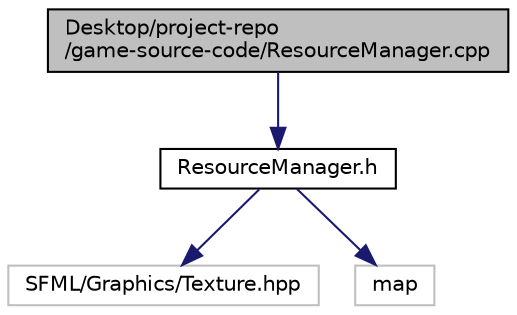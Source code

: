 digraph "Desktop/project-repo/game-source-code/ResourceManager.cpp"
{
  edge [fontname="Helvetica",fontsize="10",labelfontname="Helvetica",labelfontsize="10"];
  node [fontname="Helvetica",fontsize="10",shape=record];
  Node0 [label="Desktop/project-repo\l/game-source-code/ResourceManager.cpp",height=0.2,width=0.4,color="black", fillcolor="grey75", style="filled", fontcolor="black"];
  Node0 -> Node1 [color="midnightblue",fontsize="10",style="solid",fontname="Helvetica"];
  Node1 [label="ResourceManager.h",height=0.2,width=0.4,color="black", fillcolor="white", style="filled",URL="$_resource_manager_8h.html",tooltip="Empty class used to throw an exception when a texture file is not found. "];
  Node1 -> Node2 [color="midnightblue",fontsize="10",style="solid",fontname="Helvetica"];
  Node2 [label="SFML/Graphics/Texture.hpp",height=0.2,width=0.4,color="grey75", fillcolor="white", style="filled"];
  Node1 -> Node3 [color="midnightblue",fontsize="10",style="solid",fontname="Helvetica"];
  Node3 [label="map",height=0.2,width=0.4,color="grey75", fillcolor="white", style="filled"];
}

